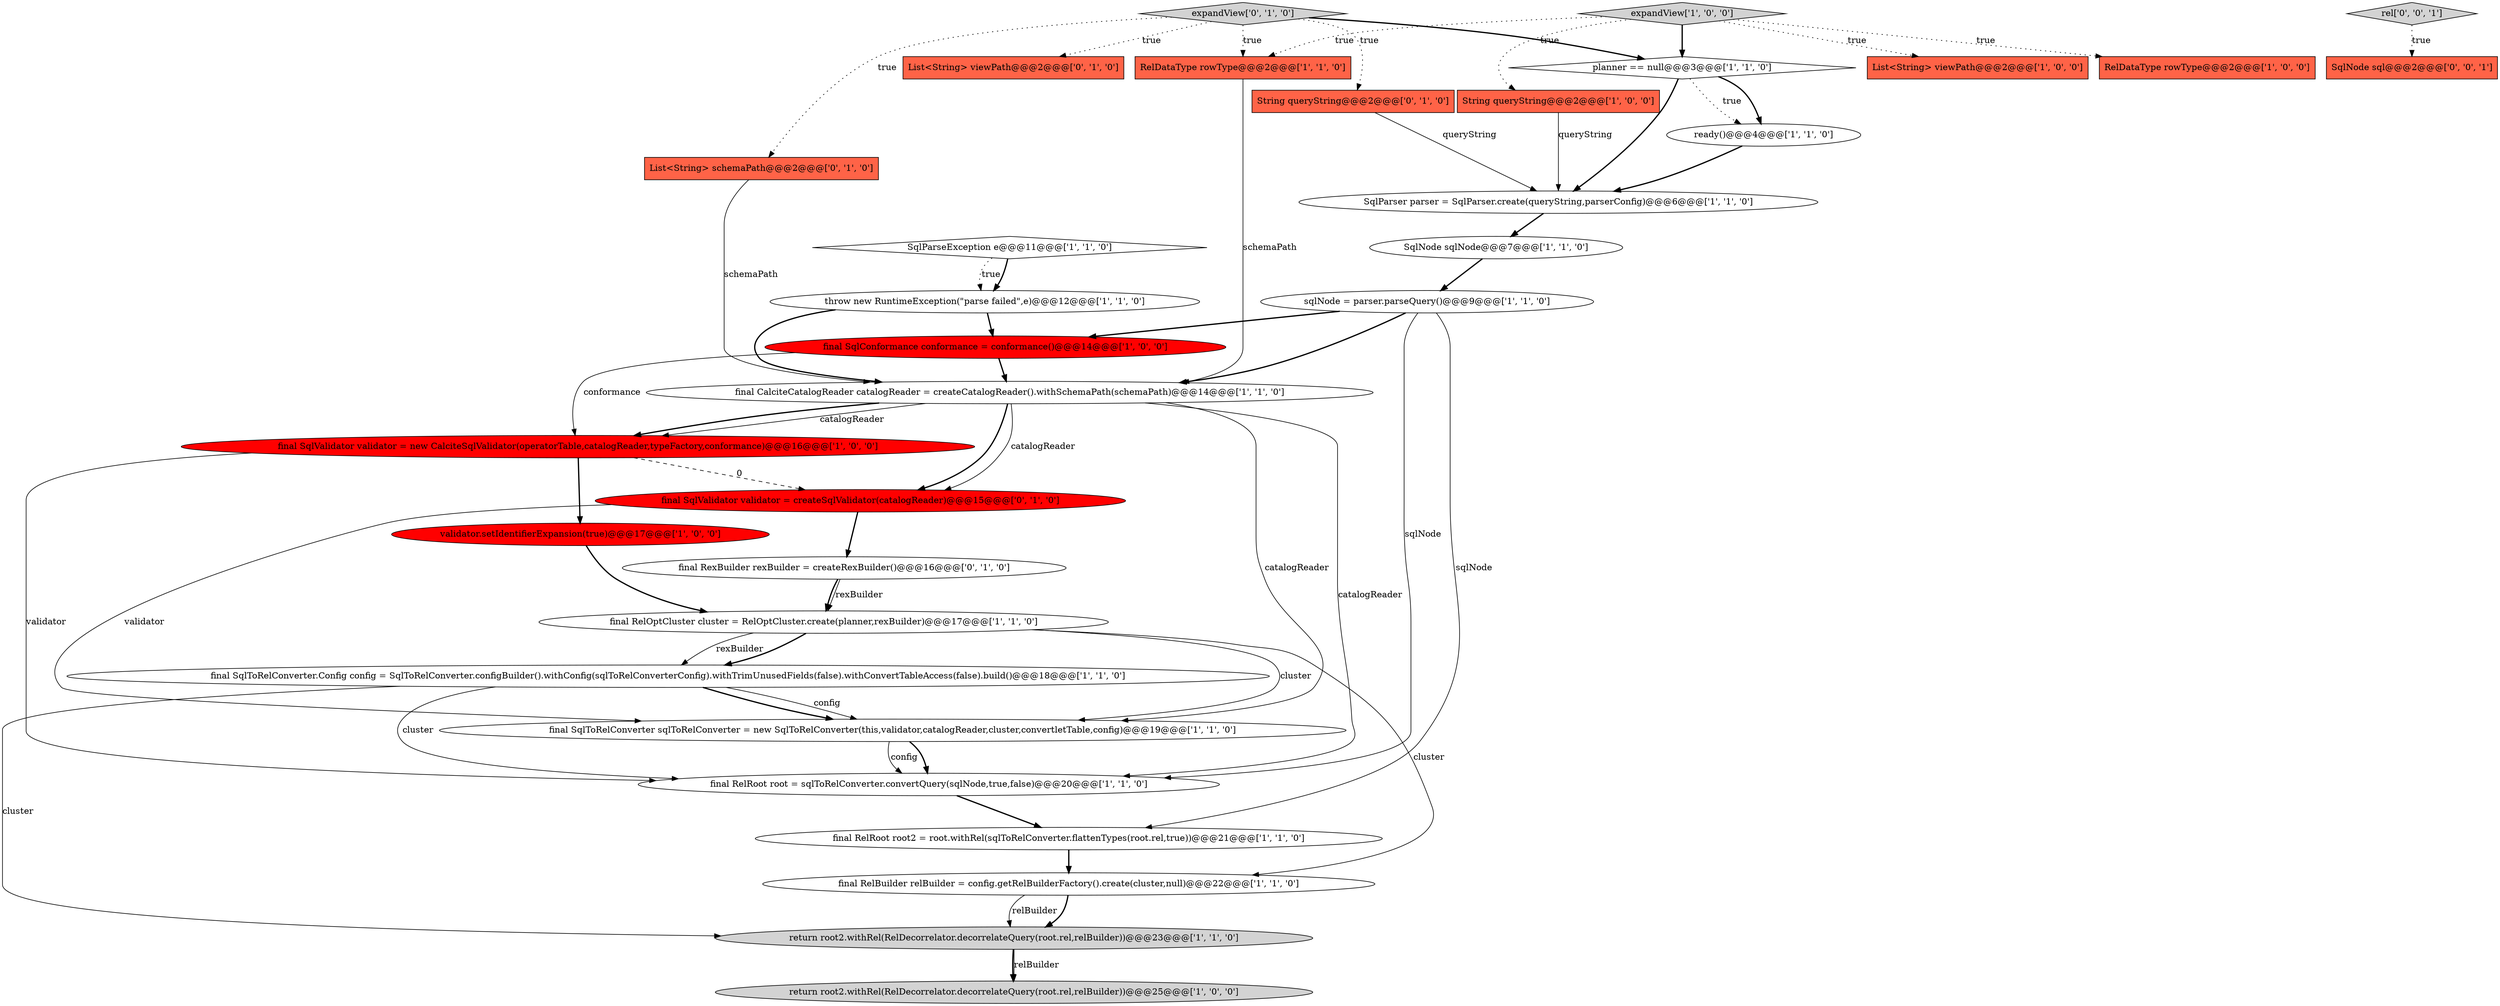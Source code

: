 digraph {
27 [style = filled, label = "final SqlValidator validator = createSqlValidator(catalogReader)@@@15@@@['0', '1', '0']", fillcolor = red, shape = ellipse image = "AAA1AAABBB2BBB"];
31 [style = filled, label = "rel['0', '0', '1']", fillcolor = lightgray, shape = diamond image = "AAA0AAABBB3BBB"];
4 [style = filled, label = "final RelRoot root2 = root.withRel(sqlToRelConverter.flattenTypes(root.rel,true))@@@21@@@['1', '1', '0']", fillcolor = white, shape = ellipse image = "AAA0AAABBB1BBB"];
13 [style = filled, label = "throw new RuntimeException(\"parse failed\",e)@@@12@@@['1', '1', '0']", fillcolor = white, shape = ellipse image = "AAA0AAABBB1BBB"];
18 [style = filled, label = "ready()@@@4@@@['1', '1', '0']", fillcolor = white, shape = ellipse image = "AAA0AAABBB1BBB"];
2 [style = filled, label = "sqlNode = parser.parseQuery()@@@9@@@['1', '1', '0']", fillcolor = white, shape = ellipse image = "AAA0AAABBB1BBB"];
9 [style = filled, label = "return root2.withRel(RelDecorrelator.decorrelateQuery(root.rel,relBuilder))@@@25@@@['1', '0', '0']", fillcolor = lightgray, shape = ellipse image = "AAA0AAABBB1BBB"];
11 [style = filled, label = "final RelBuilder relBuilder = config.getRelBuilderFactory().create(cluster,null)@@@22@@@['1', '1', '0']", fillcolor = white, shape = ellipse image = "AAA0AAABBB1BBB"];
1 [style = filled, label = "final SqlValidator validator = new CalciteSqlValidator(operatorTable,catalogReader,typeFactory,conformance)@@@16@@@['1', '0', '0']", fillcolor = red, shape = ellipse image = "AAA1AAABBB1BBB"];
24 [style = filled, label = "String queryString@@@2@@@['0', '1', '0']", fillcolor = tomato, shape = box image = "AAA0AAABBB2BBB"];
12 [style = filled, label = "List<String> viewPath@@@2@@@['1', '0', '0']", fillcolor = tomato, shape = box image = "AAA0AAABBB1BBB"];
26 [style = filled, label = "expandView['0', '1', '0']", fillcolor = lightgray, shape = diamond image = "AAA0AAABBB2BBB"];
28 [style = filled, label = "List<String> viewPath@@@2@@@['0', '1', '0']", fillcolor = tomato, shape = box image = "AAA0AAABBB2BBB"];
3 [style = filled, label = "expandView['1', '0', '0']", fillcolor = lightgray, shape = diamond image = "AAA0AAABBB1BBB"];
6 [style = filled, label = "String queryString@@@2@@@['1', '0', '0']", fillcolor = tomato, shape = box image = "AAA0AAABBB1BBB"];
5 [style = filled, label = "planner == null@@@3@@@['1', '1', '0']", fillcolor = white, shape = diamond image = "AAA0AAABBB1BBB"];
22 [style = filled, label = "RelDataType rowType@@@2@@@['1', '1', '0']", fillcolor = tomato, shape = box image = "AAA0AAABBB1BBB"];
30 [style = filled, label = "SqlNode sql@@@2@@@['0', '0', '1']", fillcolor = tomato, shape = box image = "AAA0AAABBB3BBB"];
29 [style = filled, label = "final RexBuilder rexBuilder = createRexBuilder()@@@16@@@['0', '1', '0']", fillcolor = white, shape = ellipse image = "AAA0AAABBB2BBB"];
14 [style = filled, label = "RelDataType rowType@@@2@@@['1', '0', '0']", fillcolor = tomato, shape = box image = "AAA0AAABBB1BBB"];
0 [style = filled, label = "final SqlToRelConverter.Config config = SqlToRelConverter.configBuilder().withConfig(sqlToRelConverterConfig).withTrimUnusedFields(false).withConvertTableAccess(false).build()@@@18@@@['1', '1', '0']", fillcolor = white, shape = ellipse image = "AAA0AAABBB1BBB"];
15 [style = filled, label = "SqlParser parser = SqlParser.create(queryString,parserConfig)@@@6@@@['1', '1', '0']", fillcolor = white, shape = ellipse image = "AAA0AAABBB1BBB"];
21 [style = filled, label = "final CalciteCatalogReader catalogReader = createCatalogReader().withSchemaPath(schemaPath)@@@14@@@['1', '1', '0']", fillcolor = white, shape = ellipse image = "AAA0AAABBB1BBB"];
10 [style = filled, label = "SqlParseException e@@@11@@@['1', '1', '0']", fillcolor = white, shape = diamond image = "AAA0AAABBB1BBB"];
17 [style = filled, label = "final RelOptCluster cluster = RelOptCluster.create(planner,rexBuilder)@@@17@@@['1', '1', '0']", fillcolor = white, shape = ellipse image = "AAA0AAABBB1BBB"];
25 [style = filled, label = "List<String> schemaPath@@@2@@@['0', '1', '0']", fillcolor = tomato, shape = box image = "AAA0AAABBB2BBB"];
20 [style = filled, label = "return root2.withRel(RelDecorrelator.decorrelateQuery(root.rel,relBuilder))@@@23@@@['1', '1', '0']", fillcolor = lightgray, shape = ellipse image = "AAA0AAABBB1BBB"];
7 [style = filled, label = "final SqlConformance conformance = conformance()@@@14@@@['1', '0', '0']", fillcolor = red, shape = ellipse image = "AAA1AAABBB1BBB"];
19 [style = filled, label = "validator.setIdentifierExpansion(true)@@@17@@@['1', '0', '0']", fillcolor = red, shape = ellipse image = "AAA1AAABBB1BBB"];
16 [style = filled, label = "final RelRoot root = sqlToRelConverter.convertQuery(sqlNode,true,false)@@@20@@@['1', '1', '0']", fillcolor = white, shape = ellipse image = "AAA0AAABBB1BBB"];
8 [style = filled, label = "final SqlToRelConverter sqlToRelConverter = new SqlToRelConverter(this,validator,catalogReader,cluster,convertletTable,config)@@@19@@@['1', '1', '0']", fillcolor = white, shape = ellipse image = "AAA0AAABBB1BBB"];
23 [style = filled, label = "SqlNode sqlNode@@@7@@@['1', '1', '0']", fillcolor = white, shape = ellipse image = "AAA0AAABBB1BBB"];
8->16 [style = bold, label=""];
15->23 [style = bold, label=""];
11->20 [style = bold, label=""];
0->8 [style = solid, label="config"];
29->17 [style = solid, label="rexBuilder"];
29->17 [style = bold, label=""];
21->8 [style = solid, label="catalogReader"];
0->16 [style = solid, label="cluster"];
25->21 [style = solid, label="schemaPath"];
27->8 [style = solid, label="validator"];
5->18 [style = dotted, label="true"];
20->9 [style = bold, label=""];
21->27 [style = bold, label=""];
26->25 [style = dotted, label="true"];
26->5 [style = bold, label=""];
1->27 [style = dashed, label="0"];
18->15 [style = bold, label=""];
0->20 [style = solid, label="cluster"];
2->4 [style = solid, label="sqlNode"];
5->15 [style = bold, label=""];
5->18 [style = bold, label=""];
19->17 [style = bold, label=""];
26->22 [style = dotted, label="true"];
3->6 [style = dotted, label="true"];
17->11 [style = solid, label="cluster"];
22->21 [style = solid, label="schemaPath"];
3->14 [style = dotted, label="true"];
21->1 [style = solid, label="catalogReader"];
31->30 [style = dotted, label="true"];
11->20 [style = solid, label="relBuilder"];
3->5 [style = bold, label=""];
17->0 [style = solid, label="rexBuilder"];
17->0 [style = bold, label=""];
6->15 [style = solid, label="queryString"];
17->8 [style = solid, label="cluster"];
10->13 [style = dotted, label="true"];
10->13 [style = bold, label=""];
20->9 [style = solid, label="relBuilder"];
2->21 [style = bold, label=""];
13->7 [style = bold, label=""];
3->12 [style = dotted, label="true"];
26->28 [style = dotted, label="true"];
26->24 [style = dotted, label="true"];
21->1 [style = bold, label=""];
24->15 [style = solid, label="queryString"];
3->22 [style = dotted, label="true"];
0->8 [style = bold, label=""];
21->16 [style = solid, label="catalogReader"];
7->21 [style = bold, label=""];
23->2 [style = bold, label=""];
2->7 [style = bold, label=""];
27->29 [style = bold, label=""];
16->4 [style = bold, label=""];
7->1 [style = solid, label="conformance"];
8->16 [style = solid, label="config"];
1->19 [style = bold, label=""];
4->11 [style = bold, label=""];
13->21 [style = bold, label=""];
21->27 [style = solid, label="catalogReader"];
2->16 [style = solid, label="sqlNode"];
1->16 [style = solid, label="validator"];
}
